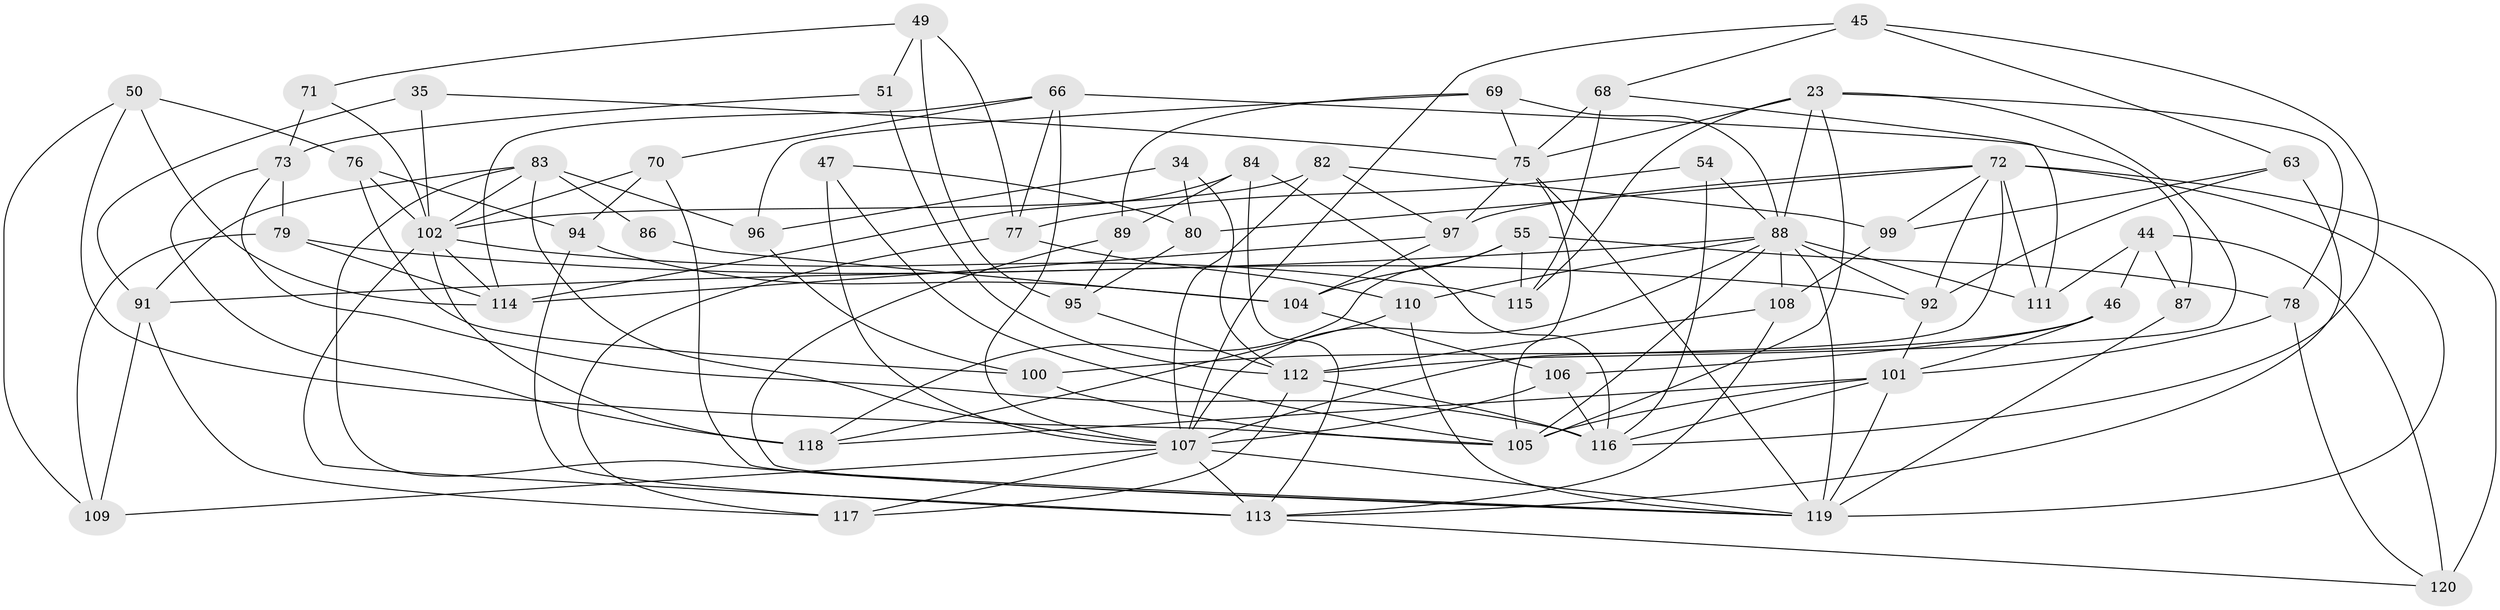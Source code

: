 // original degree distribution, {4: 1.0}
// Generated by graph-tools (version 1.1) at 2025/57/03/09/25 04:57:55]
// undirected, 60 vertices, 147 edges
graph export_dot {
graph [start="1"]
  node [color=gray90,style=filled];
  23 [super="+20+19"];
  34;
  35;
  44;
  45;
  46;
  47;
  49;
  50;
  51;
  54;
  55;
  63;
  66 [super="+25"];
  68;
  69;
  70;
  71;
  72 [super="+56+32"];
  73 [super="+26"];
  75 [super="+28"];
  76;
  77 [super="+59"];
  78;
  79;
  80;
  82;
  83 [super="+53+48"];
  84;
  86;
  87;
  88 [super="+41+58"];
  89;
  91 [super="+27"];
  92 [super="+67"];
  94;
  95;
  96;
  97 [super="+14"];
  99;
  100;
  101 [super="+57"];
  102 [super="+29+42+52"];
  104 [super="+31"];
  105 [super="+30+103"];
  106;
  107 [super="+64"];
  108 [super="+60+85"];
  109;
  110 [super="+62"];
  111;
  112 [super="+18+65"];
  113 [super="+24+93"];
  114 [super="+39+61"];
  115;
  116 [super="+33"];
  117;
  118 [super="+74"];
  119 [super="+90+98"];
  120 [super="+12"];
  23 -- 75 [weight=2];
  23 -- 115;
  23 -- 112 [weight=2];
  23 -- 78;
  23 -- 88;
  23 -- 105;
  34 -- 96;
  34 -- 80;
  34 -- 112 [weight=2];
  35 -- 91 [weight=2];
  35 -- 75;
  35 -- 102;
  44 -- 111;
  44 -- 46;
  44 -- 120;
  44 -- 87;
  45 -- 63;
  45 -- 116;
  45 -- 68;
  45 -- 107;
  46 -- 106;
  46 -- 100;
  46 -- 101;
  47 -- 80;
  47 -- 107 [weight=2];
  47 -- 105;
  49 -- 51;
  49 -- 95;
  49 -- 71;
  49 -- 77;
  50 -- 109;
  50 -- 76;
  50 -- 105;
  50 -- 114;
  51 -- 73;
  51 -- 112 [weight=2];
  54 -- 88 [weight=2];
  54 -- 77;
  54 -- 116;
  55 -- 78;
  55 -- 115;
  55 -- 104;
  55 -- 118;
  63 -- 99;
  63 -- 92;
  63 -- 113;
  66 -- 70;
  66 -- 87 [weight=2];
  66 -- 114;
  66 -- 77;
  66 -- 107;
  68 -- 111;
  68 -- 115;
  68 -- 75;
  69 -- 89;
  69 -- 88;
  69 -- 96;
  69 -- 75;
  70 -- 94;
  70 -- 119;
  70 -- 102;
  71 -- 73 [weight=2];
  71 -- 102;
  72 -- 99;
  72 -- 120 [weight=3];
  72 -- 119;
  72 -- 97;
  72 -- 80;
  72 -- 107;
  72 -- 92;
  72 -- 111;
  73 -- 79;
  73 -- 116;
  73 -- 118;
  75 -- 119;
  75 -- 97;
  75 -- 105;
  76 -- 100;
  76 -- 94;
  76 -- 102;
  77 -- 117;
  77 -- 110 [weight=2];
  78 -- 120;
  78 -- 101;
  79 -- 109;
  79 -- 92;
  79 -- 114;
  80 -- 95;
  82 -- 99;
  82 -- 97;
  82 -- 107;
  82 -- 102;
  83 -- 86 [weight=3];
  83 -- 119;
  83 -- 96;
  83 -- 91;
  83 -- 107 [weight=2];
  83 -- 102 [weight=2];
  84 -- 89;
  84 -- 114;
  84 -- 116;
  84 -- 113;
  86 -- 104;
  87 -- 119;
  88 -- 108 [weight=4];
  88 -- 119 [weight=4];
  88 -- 92 [weight=2];
  88 -- 110 [weight=2];
  88 -- 111;
  88 -- 91;
  88 -- 107;
  88 -- 105;
  89 -- 95;
  89 -- 119;
  91 -- 109;
  91 -- 117;
  92 -- 101;
  94 -- 104;
  94 -- 113;
  95 -- 112;
  96 -- 100;
  97 -- 104 [weight=2];
  97 -- 114;
  99 -- 108;
  100 -- 105;
  101 -- 105 [weight=2];
  101 -- 116;
  101 -- 118;
  101 -- 119;
  102 -- 115;
  102 -- 114 [weight=3];
  102 -- 118 [weight=2];
  102 -- 113;
  104 -- 106;
  106 -- 116;
  106 -- 107;
  107 -- 113 [weight=2];
  107 -- 117;
  107 -- 109;
  107 -- 119 [weight=2];
  108 -- 113;
  108 -- 112 [weight=2];
  110 -- 118;
  110 -- 119;
  112 -- 116 [weight=2];
  112 -- 117;
  113 -- 120;
}
